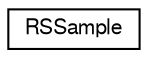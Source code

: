 digraph G
{
  edge [fontname="FreeSans",fontsize="10",labelfontname="FreeSans",labelfontsize="10"];
  node [fontname="FreeSans",fontsize="10",shape=record];
  rankdir="LR";
  Node1 [label="RSSample",height=0.2,width=0.4,color="black", fillcolor="white", style="filled",URL="$classRSSample.shtml",tooltip="A class for the status of a Rejection Sampler."];
}
